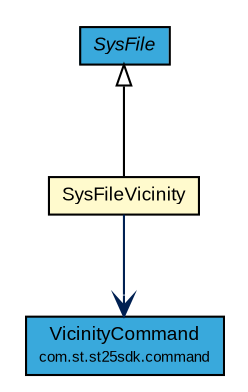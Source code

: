 #!/usr/local/bin/dot
#
# Class diagram 
# Generated by UMLGraph version R5_7_2-3-gee82a7 (http://www.umlgraph.org/)
#

digraph G {
	edge [fontname="arial",fontsize=10,labelfontname="arial",labelfontsize=10];
	node [fontname="arial",fontsize=10,shape=plaintext];
	nodesep=0.25;
	ranksep=0.5;
	// com.st.st25sdk.command.VicinityCommand
	c37418 [label=<<table title="com.st.st25sdk.command.VicinityCommand" border="0" cellborder="1" cellspacing="0" cellpadding="2" port="p" bgcolor="#39a9dc" href="../command/VicinityCommand.html">
		<tr><td><table border="0" cellspacing="0" cellpadding="1">
<tr><td align="center" balign="center"> VicinityCommand </td></tr>
<tr><td align="center" balign="center"><font point-size="7.0"> com.st.st25sdk.command </font></td></tr>
		</table></td></tr>
		</table>>, URL="../command/VicinityCommand.html", fontname="arial", fontcolor="black", fontsize=9.0];
	// com.st.st25sdk.type5.SysFileVicinity
	c37513 [label=<<table title="com.st.st25sdk.type5.SysFileVicinity" border="0" cellborder="1" cellspacing="0" cellpadding="2" port="p" bgcolor="lemonChiffon" href="./SysFileVicinity.html">
		<tr><td><table border="0" cellspacing="0" cellpadding="1">
<tr><td align="center" balign="center"> SysFileVicinity </td></tr>
		</table></td></tr>
		</table>>, URL="./SysFileVicinity.html", fontname="arial", fontcolor="black", fontsize=9.0];
	// com.st.st25sdk.type5.SysFile
	c37516 [label=<<table title="com.st.st25sdk.type5.SysFile" border="0" cellborder="1" cellspacing="0" cellpadding="2" port="p" bgcolor="#39a9dc" href="./SysFile.html">
		<tr><td><table border="0" cellspacing="0" cellpadding="1">
<tr><td align="center" balign="center"><font face="arial italic"> SysFile </font></td></tr>
		</table></td></tr>
		</table>>, URL="./SysFile.html", fontname="arial", fontcolor="black", fontsize=9.0];
	//com.st.st25sdk.type5.SysFileVicinity extends com.st.st25sdk.type5.SysFile
	c37516:p -> c37513:p [dir=back,arrowtail=empty];
	// com.st.st25sdk.type5.SysFileVicinity NAVASSOC com.st.st25sdk.command.VicinityCommand
	c37513:p -> c37418:p [taillabel="", label="", headlabel="", fontname="arial", fontcolor="#002052", fontsize=10.0, color="#002052", arrowhead=open];
}

